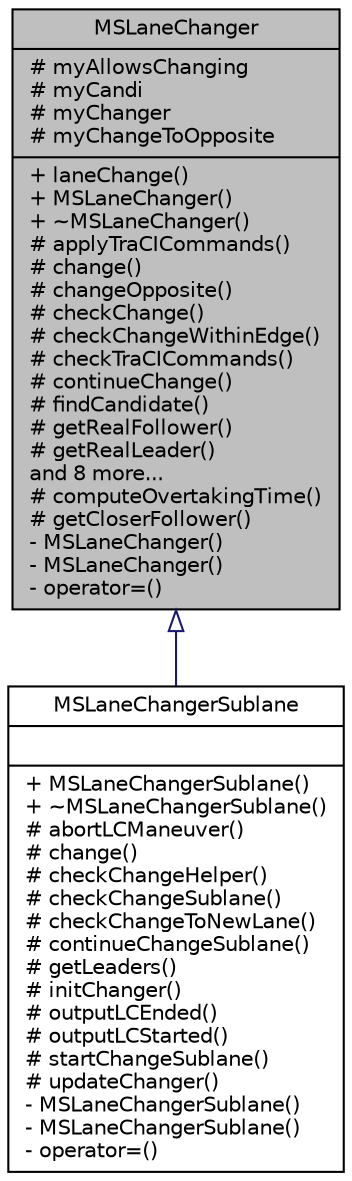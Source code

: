 digraph "MSLaneChanger"
{
  edge [fontname="Helvetica",fontsize="10",labelfontname="Helvetica",labelfontsize="10"];
  node [fontname="Helvetica",fontsize="10",shape=record];
  Node0 [label="{MSLaneChanger\n|# myAllowsChanging\l# myCandi\l# myChanger\l# myChangeToOpposite\l|+ laneChange()\l+ MSLaneChanger()\l+ ~MSLaneChanger()\l# applyTraCICommands()\l# change()\l# changeOpposite()\l# checkChange()\l# checkChangeWithinEdge()\l# checkTraCICommands()\l# continueChange()\l# findCandidate()\l# getRealFollower()\l# getRealLeader()\land 8 more...\l# computeOvertakingTime()\l# getCloserFollower()\l- MSLaneChanger()\l- MSLaneChanger()\l- operator=()\l}",height=0.2,width=0.4,color="black", fillcolor="grey75", style="filled", fontcolor="black"];
  Node0 -> Node1 [dir="back",color="midnightblue",fontsize="10",style="solid",arrowtail="onormal",fontname="Helvetica"];
  Node1 [label="{MSLaneChangerSublane\n||+ MSLaneChangerSublane()\l+ ~MSLaneChangerSublane()\l# abortLCManeuver()\l# change()\l# checkChangeHelper()\l# checkChangeSublane()\l# checkChangeToNewLane()\l# continueChangeSublane()\l# getLeaders()\l# initChanger()\l# outputLCEnded()\l# outputLCStarted()\l# startChangeSublane()\l# updateChanger()\l- MSLaneChangerSublane()\l- MSLaneChangerSublane()\l- operator=()\l}",height=0.2,width=0.4,color="black", fillcolor="white", style="filled",URL="$d5/dc1/class_m_s_lane_changer_sublane.html",tooltip="Performs lane changing of vehicles. "];
}
